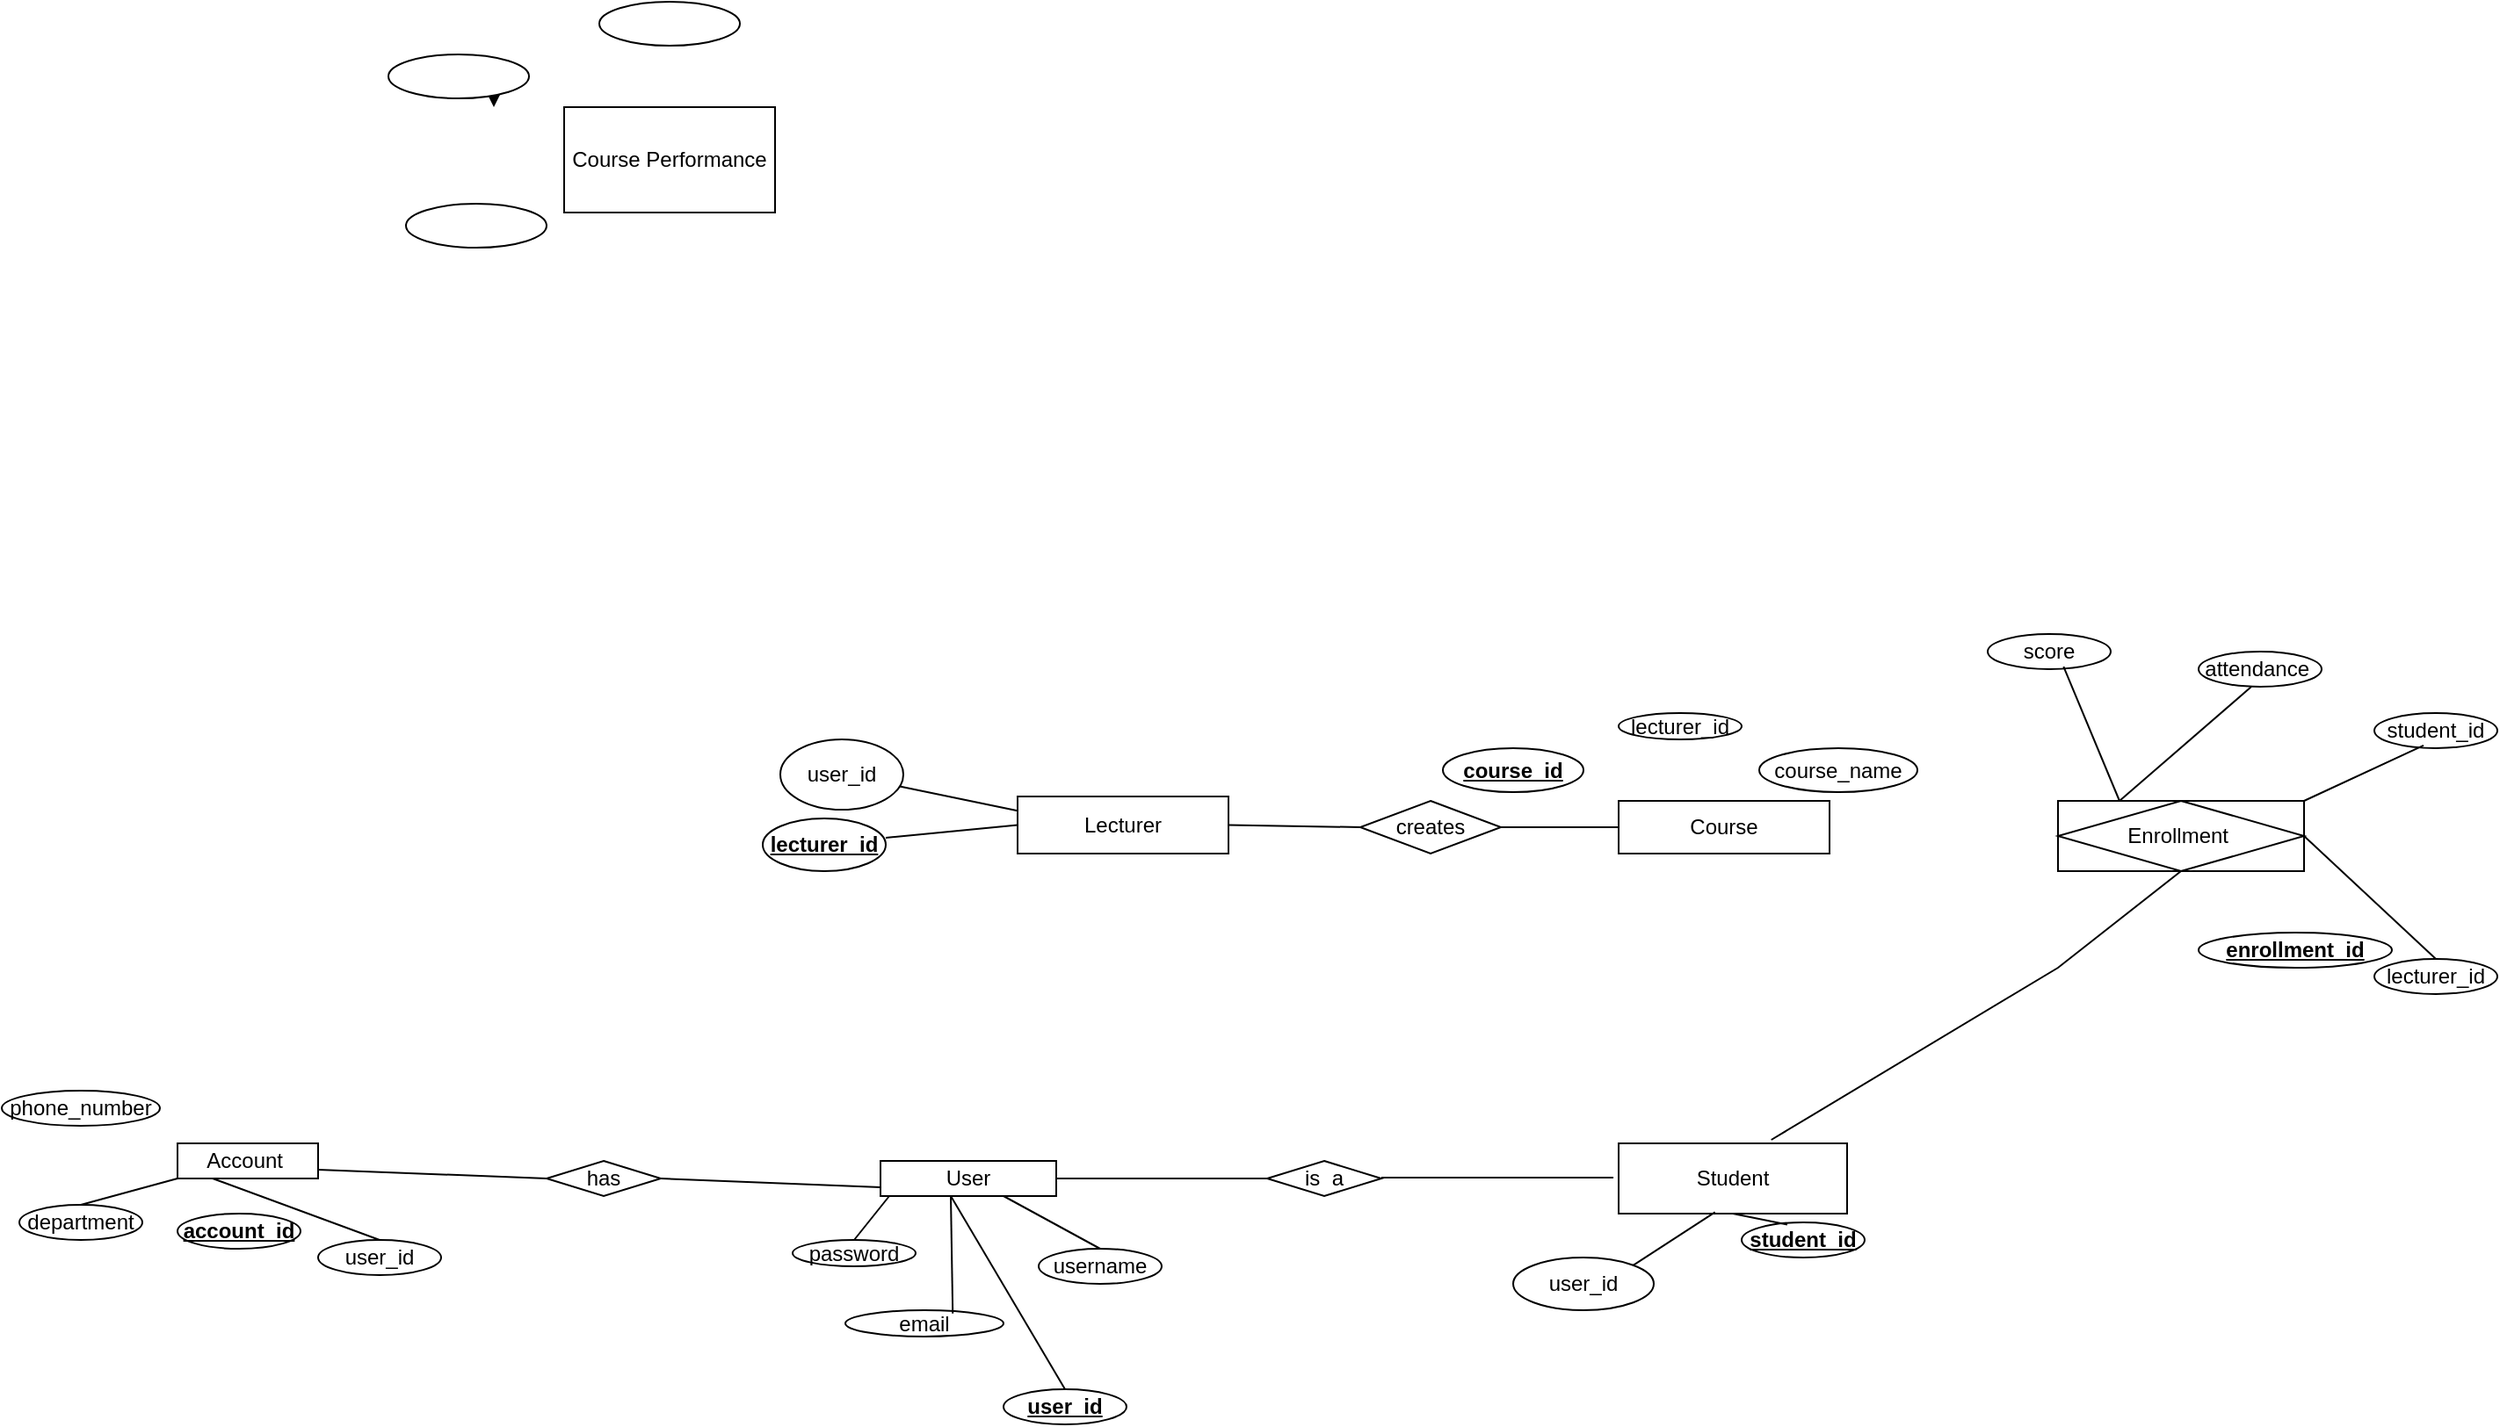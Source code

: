 <mxfile version="26.0.15">
  <diagram id="R2lEEEUBdFMjLlhIrx00" name="Page-1">
    <mxGraphModel dx="2587" dy="942" grid="1" gridSize="10" guides="1" tooltips="1" connect="1" arrows="1" fold="1" page="1" pageScale="1" pageWidth="850" pageHeight="1100" math="0" shadow="0" extFonts="Permanent Marker^https://fonts.googleapis.com/css?family=Permanent+Marker">
      <root>
        <mxCell id="0" />
        <mxCell id="1" parent="0" />
        <mxCell id="R9u5_vUlYLdxGOXweft--1" value="Lecturer" style="rounded=0;whiteSpace=wrap;html=1;" vertex="1" parent="1">
          <mxGeometry x="268" y="462.5" width="120" height="32.5" as="geometry" />
        </mxCell>
        <mxCell id="R9u5_vUlYLdxGOXweft--3" value="Course" style="rounded=0;whiteSpace=wrap;html=1;" vertex="1" parent="1">
          <mxGeometry x="610" y="465" width="120" height="30" as="geometry" />
        </mxCell>
        <mxCell id="R9u5_vUlYLdxGOXweft--4" value="Student" style="rounded=0;whiteSpace=wrap;html=1;" vertex="1" parent="1">
          <mxGeometry x="610" y="660" width="130" height="40" as="geometry" />
        </mxCell>
        <mxCell id="R9u5_vUlYLdxGOXweft--5" value="Course Performance" style="rounded=0;whiteSpace=wrap;html=1;" vertex="1" parent="1">
          <mxGeometry x="10" y="70" width="120" height="60" as="geometry" />
        </mxCell>
        <mxCell id="R9u5_vUlYLdxGOXweft--6" value="Account&amp;nbsp;" style="rounded=0;whiteSpace=wrap;html=1;" vertex="1" parent="1">
          <mxGeometry x="-210" y="660" width="80" height="20" as="geometry" />
        </mxCell>
        <mxCell id="R9u5_vUlYLdxGOXweft--7" value="&lt;b&gt;&lt;u&gt;account_id&lt;/u&gt;&lt;/b&gt;" style="ellipse;whiteSpace=wrap;html=1;" vertex="1" parent="1">
          <mxGeometry x="-210" y="700" width="70" height="20" as="geometry" />
        </mxCell>
        <mxCell id="R9u5_vUlYLdxGOXweft--9" value="department" style="ellipse;whiteSpace=wrap;html=1;" vertex="1" parent="1">
          <mxGeometry x="-300" y="695" width="70" height="20" as="geometry" />
        </mxCell>
        <mxCell id="R9u5_vUlYLdxGOXweft--8" value="phone_number" style="ellipse;whiteSpace=wrap;html=1;" vertex="1" parent="1">
          <mxGeometry x="-310" y="630" width="90" height="20" as="geometry" />
        </mxCell>
        <mxCell id="R9u5_vUlYLdxGOXweft--19" value="" style="endArrow=none;html=1;rounded=0;exitX=0.5;exitY=0;exitDx=0;exitDy=0;entryX=0;entryY=1;entryDx=0;entryDy=0;" edge="1" parent="1" source="R9u5_vUlYLdxGOXweft--9" target="R9u5_vUlYLdxGOXweft--6">
          <mxGeometry width="50" height="50" relative="1" as="geometry">
            <mxPoint x="30" y="437" as="sourcePoint" />
            <mxPoint x="-200" y="650" as="targetPoint" />
            <Array as="points" />
          </mxGeometry>
        </mxCell>
        <mxCell id="R9u5_vUlYLdxGOXweft--26" value="has" style="rhombus;whiteSpace=wrap;html=1;" vertex="1" parent="1">
          <mxGeometry y="670" width="65" height="20" as="geometry" />
        </mxCell>
        <mxCell id="R9u5_vUlYLdxGOXweft--27" value="" style="endArrow=none;html=1;rounded=0;entryX=0;entryY=0.25;entryDx=0;entryDy=0;" edge="1" parent="1">
          <mxGeometry width="50" height="50" relative="1" as="geometry">
            <mxPoint x="475" y="679.5" as="sourcePoint" />
            <mxPoint x="607" y="679.5" as="targetPoint" />
          </mxGeometry>
        </mxCell>
        <mxCell id="R9u5_vUlYLdxGOXweft--31" value="user_id" style="ellipse;whiteSpace=wrap;html=1;" vertex="1" parent="1">
          <mxGeometry x="550" y="725" width="80" height="30" as="geometry" />
        </mxCell>
        <mxCell id="R9u5_vUlYLdxGOXweft--32" value="user_id" style="ellipse;whiteSpace=wrap;html=1;" vertex="1" parent="1">
          <mxGeometry x="133" y="430" width="70" height="40" as="geometry" />
        </mxCell>
        <mxCell id="R9u5_vUlYLdxGOXweft--33" value="&lt;u&gt;&lt;b&gt;lecturer_id&lt;/b&gt;&lt;/u&gt;" style="ellipse;whiteSpace=wrap;html=1;" vertex="1" parent="1">
          <mxGeometry x="123" y="475" width="70" height="30" as="geometry" />
        </mxCell>
        <mxCell id="R9u5_vUlYLdxGOXweft--35" value="&lt;b&gt;&lt;u&gt;student_id&lt;/u&gt;&lt;/b&gt;" style="ellipse;whiteSpace=wrap;html=1;" vertex="1" parent="1">
          <mxGeometry x="680" y="705" width="70" height="20" as="geometry" />
        </mxCell>
        <mxCell id="R9u5_vUlYLdxGOXweft--43" value="" style="endArrow=none;html=1;rounded=0;entryX=1;entryY=0.75;entryDx=0;entryDy=0;exitX=0;exitY=0.5;exitDx=0;exitDy=0;" edge="1" parent="1" source="R9u5_vUlYLdxGOXweft--26" target="R9u5_vUlYLdxGOXweft--6">
          <mxGeometry width="50" height="50" relative="1" as="geometry">
            <mxPoint x="-10" y="695" as="sourcePoint" />
            <mxPoint x="110" y="550" as="targetPoint" />
          </mxGeometry>
        </mxCell>
        <mxCell id="R9u5_vUlYLdxGOXweft--53" value="creates" style="rhombus;whiteSpace=wrap;html=1;" vertex="1" parent="1">
          <mxGeometry x="463" y="465" width="80" height="30" as="geometry" />
        </mxCell>
        <mxCell id="R9u5_vUlYLdxGOXweft--56" value="" style="endArrow=none;html=1;rounded=0;exitX=0;exitY=0.5;exitDx=0;exitDy=0;entryX=1;entryY=0.5;entryDx=0;entryDy=0;" edge="1" parent="1" source="R9u5_vUlYLdxGOXweft--53" target="R9u5_vUlYLdxGOXweft--1">
          <mxGeometry width="50" height="50" relative="1" as="geometry">
            <mxPoint x="415" y="625" as="sourcePoint" />
            <mxPoint x="393" y="585" as="targetPoint" />
            <Array as="points" />
          </mxGeometry>
        </mxCell>
        <mxCell id="R9u5_vUlYLdxGOXweft--57" value="" style="endArrow=none;html=1;rounded=0;exitX=0;exitY=0.5;exitDx=0;exitDy=0;entryX=1;entryY=0.5;entryDx=0;entryDy=0;" edge="1" parent="1">
          <mxGeometry width="50" height="50" relative="1" as="geometry">
            <mxPoint x="610" y="480" as="sourcePoint" />
            <mxPoint x="543" y="480" as="targetPoint" />
            <Array as="points">
              <mxPoint x="590" y="480" />
            </Array>
          </mxGeometry>
        </mxCell>
        <mxCell id="R9u5_vUlYLdxGOXweft--58" style="edgeStyle=orthogonalEdgeStyle;rounded=0;orthogonalLoop=1;jettySize=auto;html=1;exitX=0.5;exitY=1;exitDx=0;exitDy=0;" edge="1" parent="1">
          <mxGeometry relative="1" as="geometry">
            <mxPoint x="930" y="525" as="sourcePoint" />
            <mxPoint x="930" y="525" as="targetPoint" />
          </mxGeometry>
        </mxCell>
        <mxCell id="R9u5_vUlYLdxGOXweft--62" value="" style="ellipse;whiteSpace=wrap;html=1;" vertex="1" parent="1">
          <mxGeometry x="-80" y="125" width="80" height="25" as="geometry" />
        </mxCell>
        <mxCell id="R9u5_vUlYLdxGOXweft--63" value="" style="ellipse;whiteSpace=wrap;html=1;" vertex="1" parent="1">
          <mxGeometry x="30" y="10" width="80" height="25" as="geometry" />
        </mxCell>
        <mxCell id="R9u5_vUlYLdxGOXweft--64" value="&lt;b&gt;&lt;u&gt;course_id&lt;/u&gt;&lt;/b&gt;" style="ellipse;whiteSpace=wrap;html=1;" vertex="1" parent="1">
          <mxGeometry x="510" y="435" width="80" height="25" as="geometry" />
        </mxCell>
        <mxCell id="R9u5_vUlYLdxGOXweft--66" style="edgeStyle=orthogonalEdgeStyle;rounded=0;orthogonalLoop=1;jettySize=auto;html=1;exitX=1;exitY=1;exitDx=0;exitDy=0;" edge="1" parent="1" source="R9u5_vUlYLdxGOXweft--65">
          <mxGeometry relative="1" as="geometry">
            <mxPoint x="-30" y="70" as="targetPoint" />
          </mxGeometry>
        </mxCell>
        <mxCell id="R9u5_vUlYLdxGOXweft--65" value="" style="ellipse;whiteSpace=wrap;html=1;" vertex="1" parent="1">
          <mxGeometry x="-90" y="40" width="80" height="25" as="geometry" />
        </mxCell>
        <mxCell id="R9u5_vUlYLdxGOXweft--68" value="user_id" style="ellipse;whiteSpace=wrap;html=1;" vertex="1" parent="1">
          <mxGeometry x="-130" y="715" width="70" height="20" as="geometry" />
        </mxCell>
        <mxCell id="R9u5_vUlYLdxGOXweft--69" value="" style="endArrow=none;html=1;rounded=0;exitX=0.5;exitY=0;exitDx=0;exitDy=0;entryX=0.25;entryY=1;entryDx=0;entryDy=0;" edge="1" parent="1" source="R9u5_vUlYLdxGOXweft--68" target="R9u5_vUlYLdxGOXweft--6">
          <mxGeometry width="50" height="50" relative="1" as="geometry">
            <mxPoint x="163.61" y="530.0" as="sourcePoint" />
            <mxPoint x="-160" y="660" as="targetPoint" />
            <Array as="points" />
          </mxGeometry>
        </mxCell>
        <mxCell id="R9u5_vUlYLdxGOXweft--70" value="User" style="rounded=0;whiteSpace=wrap;html=1;" vertex="1" parent="1">
          <mxGeometry x="190" y="670" width="100" height="20" as="geometry" />
        </mxCell>
        <mxCell id="R9u5_vUlYLdxGOXweft--71" value="&lt;u&gt;&lt;b&gt;user_id&lt;/b&gt;&lt;/u&gt;" style="ellipse;whiteSpace=wrap;html=1;" vertex="1" parent="1">
          <mxGeometry x="260" y="800" width="70" height="20" as="geometry" />
        </mxCell>
        <mxCell id="R9u5_vUlYLdxGOXweft--72" value="username" style="ellipse;whiteSpace=wrap;html=1;" vertex="1" parent="1">
          <mxGeometry x="280" y="720" width="70" height="20" as="geometry" />
        </mxCell>
        <mxCell id="R9u5_vUlYLdxGOXweft--73" value="password" style="ellipse;whiteSpace=wrap;html=1;" vertex="1" parent="1">
          <mxGeometry x="140" y="715" width="70" height="15" as="geometry" />
        </mxCell>
        <mxCell id="R9u5_vUlYLdxGOXweft--74" value="email" style="ellipse;whiteSpace=wrap;html=1;direction=south;" vertex="1" parent="1">
          <mxGeometry x="170" y="755" width="90" height="15" as="geometry" />
        </mxCell>
        <mxCell id="R9u5_vUlYLdxGOXweft--82" value="" style="endArrow=none;html=1;rounded=0;exitX=0;exitY=0.25;exitDx=0;exitDy=0;" edge="1" parent="1" source="R9u5_vUlYLdxGOXweft--1" target="R9u5_vUlYLdxGOXweft--32">
          <mxGeometry width="50" height="50" relative="1" as="geometry">
            <mxPoint x="263" y="475" as="sourcePoint" />
            <mxPoint x="203" y="435" as="targetPoint" />
            <Array as="points" />
          </mxGeometry>
        </mxCell>
        <mxCell id="R9u5_vUlYLdxGOXweft--83" value="" style="endArrow=none;html=1;rounded=0;exitX=0;exitY=0.5;exitDx=0;exitDy=0;" edge="1" parent="1" source="R9u5_vUlYLdxGOXweft--1">
          <mxGeometry width="50" height="50" relative="1" as="geometry">
            <mxPoint x="263" y="495" as="sourcePoint" />
            <mxPoint x="193" y="486" as="targetPoint" />
            <Array as="points" />
          </mxGeometry>
        </mxCell>
        <mxCell id="R9u5_vUlYLdxGOXweft--84" value="course_name" style="ellipse;whiteSpace=wrap;html=1;" vertex="1" parent="1">
          <mxGeometry x="690" y="435" width="90" height="25" as="geometry" />
        </mxCell>
        <mxCell id="R9u5_vUlYLdxGOXweft--85" value="lecturer_id" style="ellipse;whiteSpace=wrap;html=1;" vertex="1" parent="1">
          <mxGeometry x="610" y="415" width="70" height="15" as="geometry" />
        </mxCell>
        <mxCell id="R9u5_vUlYLdxGOXweft--87" value="Enrollment&amp;nbsp;" style="shape=associativeEntity;whiteSpace=wrap;html=1;align=center;" vertex="1" parent="1">
          <mxGeometry x="860" y="465" width="140" height="40" as="geometry" />
        </mxCell>
        <mxCell id="R9u5_vUlYLdxGOXweft--89" value="&lt;b&gt;&lt;u&gt;enrollment_id&lt;/u&gt;&lt;/b&gt;" style="ellipse;whiteSpace=wrap;html=1;" vertex="1" parent="1">
          <mxGeometry x="940" y="540" width="110" height="20" as="geometry" />
        </mxCell>
        <mxCell id="R9u5_vUlYLdxGOXweft--90" value="attendance&amp;nbsp;" style="ellipse;whiteSpace=wrap;html=1;" vertex="1" parent="1">
          <mxGeometry x="940" y="380" width="70" height="20" as="geometry" />
        </mxCell>
        <mxCell id="R9u5_vUlYLdxGOXweft--91" value="score" style="ellipse;whiteSpace=wrap;html=1;" vertex="1" parent="1">
          <mxGeometry x="820" y="370" width="70" height="20" as="geometry" />
        </mxCell>
        <mxCell id="R9u5_vUlYLdxGOXweft--92" value="lecturer_id" style="ellipse;whiteSpace=wrap;html=1;" vertex="1" parent="1">
          <mxGeometry x="1040" y="555" width="70" height="20" as="geometry" />
        </mxCell>
        <mxCell id="R9u5_vUlYLdxGOXweft--93" value="student_id" style="ellipse;whiteSpace=wrap;html=1;" vertex="1" parent="1">
          <mxGeometry x="1040" y="415" width="70" height="20" as="geometry" />
        </mxCell>
        <mxCell id="R9u5_vUlYLdxGOXweft--97" value="" style="endArrow=none;html=1;rounded=0;entryX=0.422;entryY=0.98;entryDx=0;entryDy=0;exitX=1;exitY=0;exitDx=0;exitDy=0;entryPerimeter=0;" edge="1" parent="1" source="R9u5_vUlYLdxGOXweft--31" target="R9u5_vUlYLdxGOXweft--4">
          <mxGeometry width="50" height="50" relative="1" as="geometry">
            <mxPoint x="610" y="705" as="sourcePoint" />
            <mxPoint x="620" y="675" as="targetPoint" />
            <Array as="points" />
          </mxGeometry>
        </mxCell>
        <mxCell id="R9u5_vUlYLdxGOXweft--105" value="" style="endArrow=none;html=1;rounded=0;exitX=0.617;exitY=0.93;exitDx=0;exitDy=0;exitPerimeter=0;entryX=0.25;entryY=0;entryDx=0;entryDy=0;" edge="1" parent="1" source="R9u5_vUlYLdxGOXweft--91" target="R9u5_vUlYLdxGOXweft--87">
          <mxGeometry width="50" height="50" relative="1" as="geometry">
            <mxPoint x="840" y="470" as="sourcePoint" />
            <mxPoint x="890" y="460" as="targetPoint" />
            <Array as="points" />
          </mxGeometry>
        </mxCell>
        <mxCell id="R9u5_vUlYLdxGOXweft--107" value="" style="endArrow=none;html=1;rounded=0;entryX=0.371;entryY=0.06;entryDx=0;entryDy=0;exitX=0.5;exitY=1;exitDx=0;exitDy=0;entryPerimeter=0;" edge="1" parent="1" source="R9u5_vUlYLdxGOXweft--4" target="R9u5_vUlYLdxGOXweft--35">
          <mxGeometry width="50" height="50" relative="1" as="geometry">
            <mxPoint x="680" y="730" as="sourcePoint" />
            <mxPoint x="717" y="675" as="targetPoint" />
            <Array as="points" />
          </mxGeometry>
        </mxCell>
        <mxCell id="R9u5_vUlYLdxGOXweft--108" value="" style="endArrow=none;html=1;rounded=0;entryX=0.5;entryY=1;entryDx=0;entryDy=0;exitX=0.668;exitY=-0.05;exitDx=0;exitDy=0;exitPerimeter=0;" edge="1" parent="1" source="R9u5_vUlYLdxGOXweft--4" target="R9u5_vUlYLdxGOXweft--87">
          <mxGeometry width="50" height="50" relative="1" as="geometry">
            <mxPoint x="929.5" y="565" as="sourcePoint" />
            <mxPoint x="930" y="535" as="targetPoint" />
            <Array as="points">
              <mxPoint x="860" y="560" />
            </Array>
          </mxGeometry>
        </mxCell>
        <mxCell id="R9u5_vUlYLdxGOXweft--110" value="" style="endArrow=none;html=1;rounded=0;entryX=0.25;entryY=0;entryDx=0;entryDy=0;" edge="1" parent="1" target="R9u5_vUlYLdxGOXweft--87">
          <mxGeometry width="50" height="50" relative="1" as="geometry">
            <mxPoint x="970" y="400" as="sourcePoint" />
            <mxPoint x="850" y="536" as="targetPoint" />
            <Array as="points" />
          </mxGeometry>
        </mxCell>
        <mxCell id="R9u5_vUlYLdxGOXweft--111" value="" style="endArrow=none;html=1;rounded=0;entryX=0.5;entryY=0;entryDx=0;entryDy=0;exitX=1;exitY=0.5;exitDx=0;exitDy=0;" edge="1" parent="1" source="R9u5_vUlYLdxGOXweft--87" target="R9u5_vUlYLdxGOXweft--92">
          <mxGeometry width="50" height="50" relative="1" as="geometry">
            <mxPoint x="1005.5" y="520" as="sourcePoint" />
            <mxPoint x="1054.5" y="493" as="targetPoint" />
            <Array as="points" />
          </mxGeometry>
        </mxCell>
        <mxCell id="R9u5_vUlYLdxGOXweft--115" value="" style="endArrow=none;html=1;rounded=0;entryX=0.4;entryY=0.92;entryDx=0;entryDy=0;entryPerimeter=0;" edge="1" parent="1" target="R9u5_vUlYLdxGOXweft--93">
          <mxGeometry width="50" height="50" relative="1" as="geometry">
            <mxPoint x="1000" y="465" as="sourcePoint" />
            <mxPoint x="1040" y="486" as="targetPoint" />
            <Array as="points" />
          </mxGeometry>
        </mxCell>
        <mxCell id="R9u5_vUlYLdxGOXweft--122" value="" style="endArrow=none;html=1;rounded=0;exitX=0.128;exitY=0.321;exitDx=0;exitDy=0;exitPerimeter=0;" edge="1" parent="1" source="R9u5_vUlYLdxGOXweft--74">
          <mxGeometry width="50" height="50" relative="1" as="geometry">
            <mxPoint x="230" y="750" as="sourcePoint" />
            <mxPoint x="230" y="690" as="targetPoint" />
            <Array as="points" />
          </mxGeometry>
        </mxCell>
        <mxCell id="R9u5_vUlYLdxGOXweft--123" value="" style="endArrow=none;html=1;rounded=0;exitX=0.5;exitY=0;exitDx=0;exitDy=0;" edge="1" parent="1" source="R9u5_vUlYLdxGOXweft--71">
          <mxGeometry width="50" height="50" relative="1" as="geometry">
            <mxPoint x="290" y="790" as="sourcePoint" />
            <mxPoint x="230" y="690" as="targetPoint" />
            <Array as="points" />
          </mxGeometry>
        </mxCell>
        <mxCell id="R9u5_vUlYLdxGOXweft--124" value="" style="endArrow=none;html=1;rounded=0;exitX=0;exitY=0.75;exitDx=0;exitDy=0;entryX=1;entryY=0.5;entryDx=0;entryDy=0;" edge="1" parent="1" source="R9u5_vUlYLdxGOXweft--70" target="R9u5_vUlYLdxGOXweft--26">
          <mxGeometry width="50" height="50" relative="1" as="geometry">
            <mxPoint x="238" y="710" as="sourcePoint" />
            <mxPoint x="180" y="610" as="targetPoint" />
          </mxGeometry>
        </mxCell>
        <mxCell id="R9u5_vUlYLdxGOXweft--125" value="" style="endArrow=none;html=1;rounded=0;exitX=0.5;exitY=0;exitDx=0;exitDy=0;" edge="1" parent="1" source="R9u5_vUlYLdxGOXweft--72">
          <mxGeometry width="50" height="50" relative="1" as="geometry">
            <mxPoint x="250" y="730" as="sourcePoint" />
            <mxPoint x="260" y="690" as="targetPoint" />
            <Array as="points" />
          </mxGeometry>
        </mxCell>
        <mxCell id="R9u5_vUlYLdxGOXweft--126" value="" style="endArrow=none;html=1;rounded=0;exitX=0.5;exitY=0;exitDx=0;exitDy=0;" edge="1" parent="1" source="R9u5_vUlYLdxGOXweft--73">
          <mxGeometry width="50" height="50" relative="1" as="geometry">
            <mxPoint x="210" y="715" as="sourcePoint" />
            <mxPoint x="195" y="690" as="targetPoint" />
            <Array as="points" />
          </mxGeometry>
        </mxCell>
        <mxCell id="R9u5_vUlYLdxGOXweft--127" value="is&amp;nbsp; a" style="rhombus;whiteSpace=wrap;html=1;" vertex="1" parent="1">
          <mxGeometry x="410" y="670" width="65" height="20" as="geometry" />
        </mxCell>
        <mxCell id="R9u5_vUlYLdxGOXweft--128" value="" style="endArrow=none;html=1;rounded=0;entryX=0;entryY=0.25;entryDx=0;entryDy=0;exitX=1;exitY=0.5;exitDx=0;exitDy=0;" edge="1" parent="1" source="R9u5_vUlYLdxGOXweft--70">
          <mxGeometry width="50" height="50" relative="1" as="geometry">
            <mxPoint x="300" y="680" as="sourcePoint" />
            <mxPoint x="412" y="680" as="targetPoint" />
          </mxGeometry>
        </mxCell>
      </root>
    </mxGraphModel>
  </diagram>
</mxfile>

